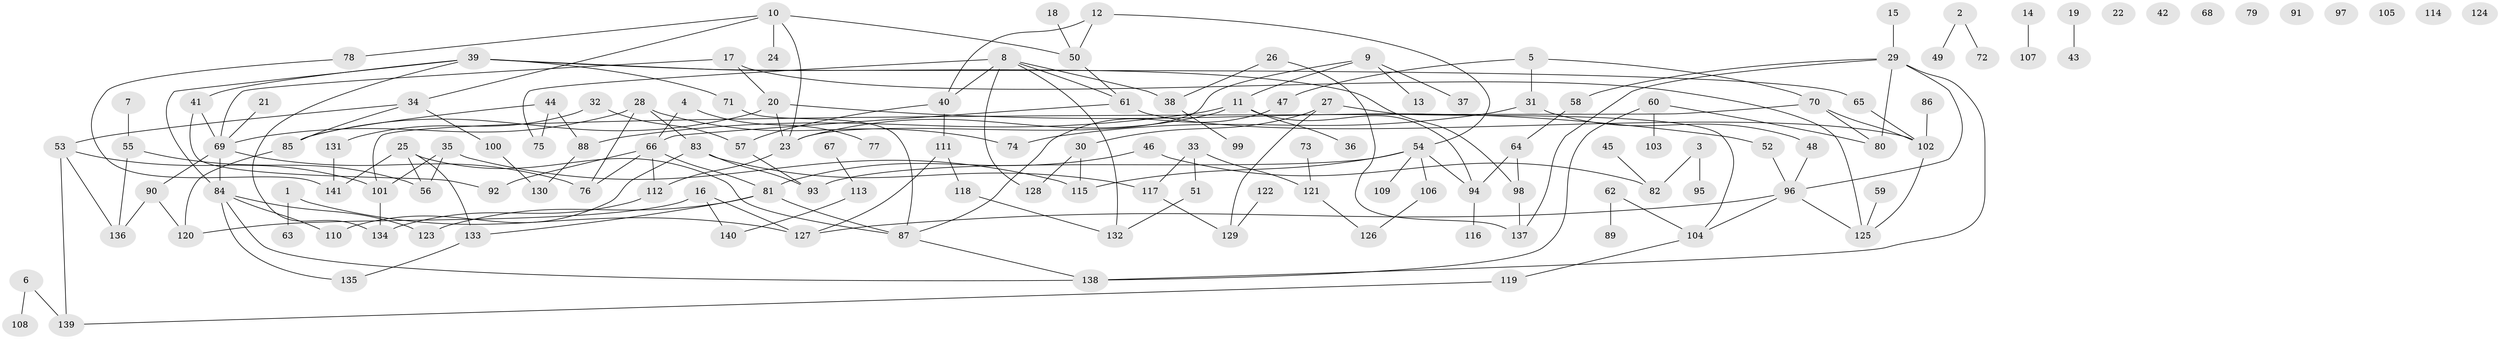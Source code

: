 // Generated by graph-tools (version 1.1) at 2025/25/03/09/25 03:25:15]
// undirected, 141 vertices, 180 edges
graph export_dot {
graph [start="1"]
  node [color=gray90,style=filled];
  1;
  2;
  3;
  4;
  5;
  6;
  7;
  8;
  9;
  10;
  11;
  12;
  13;
  14;
  15;
  16;
  17;
  18;
  19;
  20;
  21;
  22;
  23;
  24;
  25;
  26;
  27;
  28;
  29;
  30;
  31;
  32;
  33;
  34;
  35;
  36;
  37;
  38;
  39;
  40;
  41;
  42;
  43;
  44;
  45;
  46;
  47;
  48;
  49;
  50;
  51;
  52;
  53;
  54;
  55;
  56;
  57;
  58;
  59;
  60;
  61;
  62;
  63;
  64;
  65;
  66;
  67;
  68;
  69;
  70;
  71;
  72;
  73;
  74;
  75;
  76;
  77;
  78;
  79;
  80;
  81;
  82;
  83;
  84;
  85;
  86;
  87;
  88;
  89;
  90;
  91;
  92;
  93;
  94;
  95;
  96;
  97;
  98;
  99;
  100;
  101;
  102;
  103;
  104;
  105;
  106;
  107;
  108;
  109;
  110;
  111;
  112;
  113;
  114;
  115;
  116;
  117;
  118;
  119;
  120;
  121;
  122;
  123;
  124;
  125;
  126;
  127;
  128;
  129;
  130;
  131;
  132;
  133;
  134;
  135;
  136;
  137;
  138;
  139;
  140;
  141;
  1 -- 63;
  1 -- 127;
  2 -- 49;
  2 -- 72;
  3 -- 82;
  3 -- 95;
  4 -- 66;
  4 -- 77;
  5 -- 31;
  5 -- 47;
  5 -- 70;
  6 -- 108;
  6 -- 139;
  7 -- 55;
  8 -- 38;
  8 -- 40;
  8 -- 61;
  8 -- 75;
  8 -- 128;
  8 -- 132;
  9 -- 11;
  9 -- 13;
  9 -- 23;
  9 -- 37;
  10 -- 23;
  10 -- 24;
  10 -- 34;
  10 -- 50;
  10 -- 78;
  11 -- 23;
  11 -- 36;
  11 -- 88;
  11 -- 94;
  12 -- 40;
  12 -- 50;
  12 -- 54;
  14 -- 107;
  15 -- 29;
  16 -- 120;
  16 -- 127;
  16 -- 140;
  17 -- 20;
  17 -- 69;
  17 -- 125;
  18 -- 50;
  19 -- 43;
  20 -- 23;
  20 -- 52;
  20 -- 85;
  21 -- 69;
  23 -- 112;
  25 -- 56;
  25 -- 87;
  25 -- 133;
  25 -- 141;
  26 -- 38;
  26 -- 137;
  27 -- 30;
  27 -- 104;
  27 -- 129;
  28 -- 69;
  28 -- 74;
  28 -- 76;
  28 -- 83;
  29 -- 58;
  29 -- 80;
  29 -- 96;
  29 -- 137;
  29 -- 138;
  30 -- 115;
  30 -- 128;
  31 -- 48;
  31 -- 74;
  32 -- 57;
  32 -- 131;
  33 -- 51;
  33 -- 117;
  33 -- 121;
  34 -- 53;
  34 -- 85;
  34 -- 100;
  35 -- 56;
  35 -- 101;
  35 -- 115;
  38 -- 99;
  39 -- 41;
  39 -- 65;
  39 -- 71;
  39 -- 84;
  39 -- 98;
  39 -- 134;
  40 -- 57;
  40 -- 111;
  41 -- 69;
  41 -- 92;
  44 -- 75;
  44 -- 85;
  44 -- 88;
  45 -- 82;
  46 -- 81;
  46 -- 82;
  47 -- 87;
  48 -- 96;
  50 -- 61;
  51 -- 132;
  52 -- 96;
  53 -- 101;
  53 -- 136;
  53 -- 139;
  54 -- 93;
  54 -- 94;
  54 -- 106;
  54 -- 109;
  54 -- 115;
  55 -- 56;
  55 -- 136;
  57 -- 93;
  58 -- 64;
  59 -- 125;
  60 -- 80;
  60 -- 103;
  60 -- 138;
  61 -- 66;
  61 -- 102;
  62 -- 89;
  62 -- 104;
  64 -- 94;
  64 -- 98;
  65 -- 102;
  66 -- 76;
  66 -- 81;
  66 -- 92;
  66 -- 112;
  67 -- 113;
  69 -- 76;
  69 -- 84;
  69 -- 90;
  70 -- 80;
  70 -- 101;
  70 -- 102;
  71 -- 87;
  73 -- 121;
  78 -- 141;
  81 -- 87;
  81 -- 123;
  81 -- 133;
  83 -- 93;
  83 -- 110;
  83 -- 117;
  84 -- 110;
  84 -- 123;
  84 -- 135;
  84 -- 138;
  85 -- 120;
  86 -- 102;
  87 -- 138;
  88 -- 130;
  90 -- 120;
  90 -- 136;
  94 -- 116;
  96 -- 104;
  96 -- 125;
  96 -- 127;
  98 -- 137;
  100 -- 130;
  101 -- 134;
  102 -- 125;
  104 -- 119;
  106 -- 126;
  111 -- 118;
  111 -- 127;
  112 -- 134;
  113 -- 140;
  117 -- 129;
  118 -- 132;
  119 -- 139;
  121 -- 126;
  122 -- 129;
  131 -- 141;
  133 -- 135;
}
